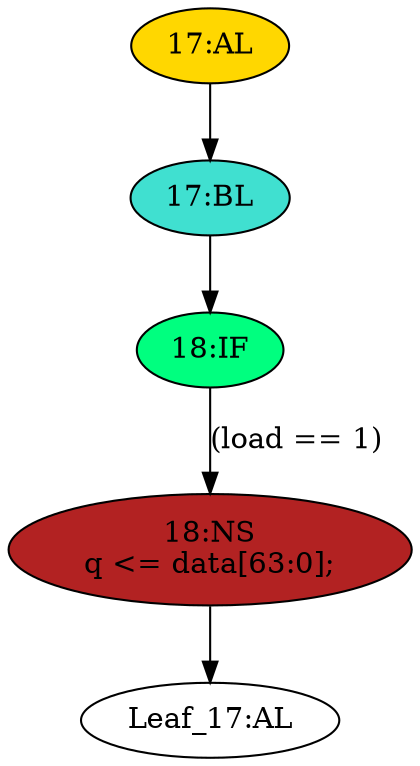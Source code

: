strict digraph "" {
	node [label="\N"];
	"17:AL"	[ast="<pyverilog.vparser.ast.Always object at 0x7f465119f890>",
		clk_sens=True,
		fillcolor=gold,
		label="17:AL",
		sens="['clk']",
		statements="[]",
		style=filled,
		typ=Always,
		use_var="['load', 'data']"];
	"17:BL"	[ast="<pyverilog.vparser.ast.Block object at 0x7f465119fa50>",
		fillcolor=turquoise,
		label="17:BL",
		statements="[]",
		style=filled,
		typ=Block];
	"17:AL" -> "17:BL"	[cond="[]",
		lineno=None];
	"18:IF"	[ast="<pyverilog.vparser.ast.IfStatement object at 0x7f465119fa90>",
		fillcolor=springgreen,
		label="18:IF",
		statements="[]",
		style=filled,
		typ=IfStatement];
	"17:BL" -> "18:IF"	[cond="[]",
		lineno=None];
	"18:NS"	[ast="<pyverilog.vparser.ast.NonblockingSubstitution object at 0x7f465119fb50>",
		fillcolor=firebrick,
		label="18:NS
q <= data[63:0];",
		statements="[<pyverilog.vparser.ast.NonblockingSubstitution object at 0x7f465119fb50>]",
		style=filled,
		typ=NonblockingSubstitution];
	"18:IF" -> "18:NS"	[cond="['load']",
		label="(load == 1)",
		lineno=18];
	"Leaf_17:AL"	[def_var="['q']",
		label="Leaf_17:AL"];
	"18:NS" -> "Leaf_17:AL"	[cond="[]",
		lineno=None];
}
